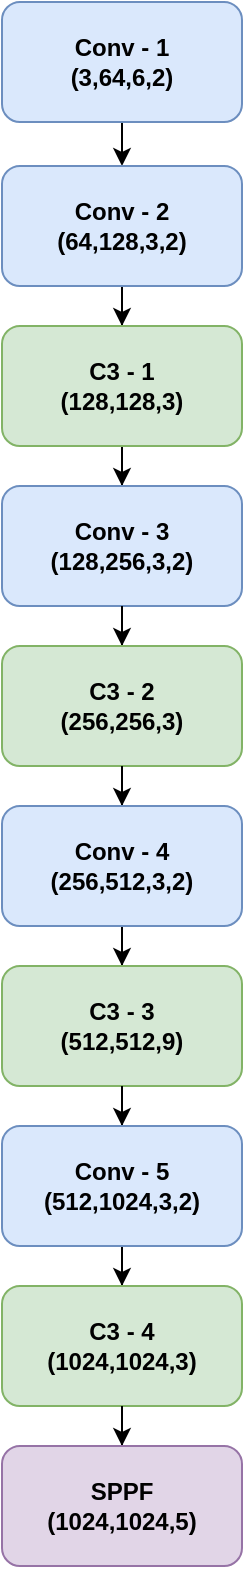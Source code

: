 <mxfile version="21.1.2" type="github">
  <diagram id="R8cgjWHYbgNQOqd0qKa7" name="Page-1">
    <mxGraphModel dx="1687" dy="911" grid="1" gridSize="10" guides="1" tooltips="1" connect="1" arrows="1" fold="1" page="1" pageScale="1" pageWidth="1100" pageHeight="850" math="0" shadow="0">
      <root>
        <mxCell id="0" />
        <mxCell id="1" parent="0" />
        <mxCell id="JguQCcnbCe75YxEx--uS-12" value="" style="edgeStyle=orthogonalEdgeStyle;rounded=0;orthogonalLoop=1;jettySize=auto;html=1;" edge="1" parent="1" source="JguQCcnbCe75YxEx--uS-1" target="JguQCcnbCe75YxEx--uS-2">
          <mxGeometry relative="1" as="geometry" />
        </mxCell>
        <mxCell id="JguQCcnbCe75YxEx--uS-1" value="&lt;div&gt;&lt;b&gt;Conv - 1&lt;br&gt;&lt;/b&gt;&lt;/div&gt;&lt;div&gt;&lt;b&gt;(3,64,6,2)&lt;br&gt;&lt;/b&gt;&lt;/div&gt;" style="rounded=1;whiteSpace=wrap;html=1;fillColor=#dae8fc;strokeColor=#6c8ebf;" vertex="1" parent="1">
          <mxGeometry x="153" y="58" width="120" height="60" as="geometry" />
        </mxCell>
        <mxCell id="JguQCcnbCe75YxEx--uS-14" value="" style="edgeStyle=orthogonalEdgeStyle;rounded=0;orthogonalLoop=1;jettySize=auto;html=1;" edge="1" parent="1" source="JguQCcnbCe75YxEx--uS-2" target="JguQCcnbCe75YxEx--uS-4">
          <mxGeometry relative="1" as="geometry" />
        </mxCell>
        <mxCell id="JguQCcnbCe75YxEx--uS-2" value="&lt;div&gt;&lt;b&gt;Conv - 2&lt;br&gt;&lt;/b&gt;&lt;/div&gt;&lt;div&gt;&lt;b&gt;(64,128,3,2)&lt;br&gt;&lt;/b&gt;&lt;/div&gt;" style="rounded=1;whiteSpace=wrap;html=1;fillColor=#dae8fc;strokeColor=#6c8ebf;" vertex="1" parent="1">
          <mxGeometry x="153" y="140" width="120" height="60" as="geometry" />
        </mxCell>
        <mxCell id="JguQCcnbCe75YxEx--uS-15" value="" style="edgeStyle=orthogonalEdgeStyle;rounded=0;orthogonalLoop=1;jettySize=auto;html=1;" edge="1" parent="1" source="JguQCcnbCe75YxEx--uS-4" target="JguQCcnbCe75YxEx--uS-3">
          <mxGeometry relative="1" as="geometry" />
        </mxCell>
        <mxCell id="JguQCcnbCe75YxEx--uS-3" value="&lt;div&gt;&lt;b&gt;Conv - 3&lt;br&gt;&lt;/b&gt;&lt;/div&gt;&lt;div&gt;&lt;b&gt;(128,256,3,2)&lt;br&gt;&lt;/b&gt;&lt;/div&gt;" style="rounded=1;whiteSpace=wrap;html=1;fillColor=#dae8fc;strokeColor=#6c8ebf;" vertex="1" parent="1">
          <mxGeometry x="153" y="300" width="120" height="60" as="geometry" />
        </mxCell>
        <mxCell id="JguQCcnbCe75YxEx--uS-4" value="&lt;div&gt;&lt;b&gt;C3 - 1&lt;br&gt;&lt;/b&gt;&lt;/div&gt;&lt;div&gt;&lt;b&gt;(128,128,3)&lt;br&gt;&lt;/b&gt;&lt;/div&gt;" style="rounded=1;whiteSpace=wrap;html=1;fillColor=#d5e8d4;strokeColor=#82b366;" vertex="1" parent="1">
          <mxGeometry x="153" y="220" width="120" height="60" as="geometry" />
        </mxCell>
        <mxCell id="JguQCcnbCe75YxEx--uS-16" value="" style="edgeStyle=orthogonalEdgeStyle;rounded=0;orthogonalLoop=1;jettySize=auto;html=1;" edge="1" parent="1" source="JguQCcnbCe75YxEx--uS-3" target="JguQCcnbCe75YxEx--uS-5">
          <mxGeometry relative="1" as="geometry" />
        </mxCell>
        <mxCell id="JguQCcnbCe75YxEx--uS-5" value="&lt;div&gt;&lt;b&gt;C3 - 2&lt;br&gt;&lt;/b&gt;&lt;/div&gt;&lt;div&gt;&lt;b&gt;(256,256,3)&lt;br&gt;&lt;/b&gt;&lt;/div&gt;" style="rounded=1;whiteSpace=wrap;html=1;fillColor=#d5e8d4;strokeColor=#82b366;" vertex="1" parent="1">
          <mxGeometry x="153" y="380" width="120" height="60" as="geometry" />
        </mxCell>
        <mxCell id="JguQCcnbCe75YxEx--uS-17" value="" style="edgeStyle=orthogonalEdgeStyle;rounded=0;orthogonalLoop=1;jettySize=auto;html=1;" edge="1" parent="1" source="JguQCcnbCe75YxEx--uS-5" target="JguQCcnbCe75YxEx--uS-6">
          <mxGeometry relative="1" as="geometry" />
        </mxCell>
        <mxCell id="JguQCcnbCe75YxEx--uS-18" value="" style="edgeStyle=orthogonalEdgeStyle;rounded=0;orthogonalLoop=1;jettySize=auto;html=1;" edge="1" parent="1" source="JguQCcnbCe75YxEx--uS-6" target="JguQCcnbCe75YxEx--uS-7">
          <mxGeometry relative="1" as="geometry" />
        </mxCell>
        <mxCell id="JguQCcnbCe75YxEx--uS-6" value="&lt;div&gt;&lt;b&gt;Conv - 4&lt;br&gt;&lt;/b&gt;&lt;/div&gt;&lt;div&gt;&lt;b&gt;(256,512,3,2)&lt;br&gt;&lt;/b&gt;&lt;/div&gt;" style="rounded=1;whiteSpace=wrap;html=1;fillColor=#dae8fc;strokeColor=#6c8ebf;" vertex="1" parent="1">
          <mxGeometry x="153" y="460" width="120" height="60" as="geometry" />
        </mxCell>
        <mxCell id="JguQCcnbCe75YxEx--uS-7" value="&lt;div&gt;&lt;b&gt;C3 - 3&lt;br&gt;&lt;/b&gt;&lt;/div&gt;&lt;div&gt;&lt;b&gt;(512,512,9)&lt;br&gt;&lt;/b&gt;&lt;/div&gt;" style="rounded=1;whiteSpace=wrap;html=1;fillColor=#d5e8d4;strokeColor=#82b366;" vertex="1" parent="1">
          <mxGeometry x="153" y="540" width="120" height="60" as="geometry" />
        </mxCell>
        <mxCell id="JguQCcnbCe75YxEx--uS-19" value="" style="edgeStyle=orthogonalEdgeStyle;rounded=0;orthogonalLoop=1;jettySize=auto;html=1;" edge="1" parent="1" source="JguQCcnbCe75YxEx--uS-7" target="JguQCcnbCe75YxEx--uS-8">
          <mxGeometry relative="1" as="geometry" />
        </mxCell>
        <mxCell id="JguQCcnbCe75YxEx--uS-20" value="" style="edgeStyle=orthogonalEdgeStyle;rounded=0;orthogonalLoop=1;jettySize=auto;html=1;" edge="1" parent="1" source="JguQCcnbCe75YxEx--uS-8" target="JguQCcnbCe75YxEx--uS-10">
          <mxGeometry relative="1" as="geometry" />
        </mxCell>
        <mxCell id="JguQCcnbCe75YxEx--uS-8" value="&lt;div&gt;&lt;b&gt;Conv - 5&lt;br&gt;&lt;/b&gt;&lt;/div&gt;&lt;div&gt;&lt;b&gt;(512,1024,3,2)&lt;br&gt;&lt;/b&gt;&lt;/div&gt;" style="rounded=1;whiteSpace=wrap;html=1;fillColor=#dae8fc;strokeColor=#6c8ebf;" vertex="1" parent="1">
          <mxGeometry x="153" y="620" width="120" height="60" as="geometry" />
        </mxCell>
        <mxCell id="JguQCcnbCe75YxEx--uS-10" value="&lt;div&gt;&lt;b&gt;C3 - 4&lt;br&gt;&lt;/b&gt;&lt;/div&gt;&lt;div&gt;&lt;b&gt;(1024,1024,3)&lt;br&gt;&lt;/b&gt;&lt;/div&gt;" style="rounded=1;whiteSpace=wrap;html=1;fillColor=#d5e8d4;strokeColor=#82b366;" vertex="1" parent="1">
          <mxGeometry x="153" y="700" width="120" height="60" as="geometry" />
        </mxCell>
        <mxCell id="JguQCcnbCe75YxEx--uS-21" value="" style="edgeStyle=orthogonalEdgeStyle;rounded=0;orthogonalLoop=1;jettySize=auto;html=1;" edge="1" parent="1" source="JguQCcnbCe75YxEx--uS-10" target="JguQCcnbCe75YxEx--uS-11">
          <mxGeometry relative="1" as="geometry" />
        </mxCell>
        <mxCell id="JguQCcnbCe75YxEx--uS-11" value="&lt;div&gt;&lt;b&gt;SPPF&lt;br&gt;&lt;/b&gt;&lt;/div&gt;&lt;div&gt;&lt;b&gt;(1024,1024,5)&lt;br&gt;&lt;/b&gt;&lt;/div&gt;" style="rounded=1;whiteSpace=wrap;html=1;fillColor=#e1d5e7;strokeColor=#9673a6;" vertex="1" parent="1">
          <mxGeometry x="153" y="780" width="120" height="60" as="geometry" />
        </mxCell>
      </root>
    </mxGraphModel>
  </diagram>
</mxfile>

